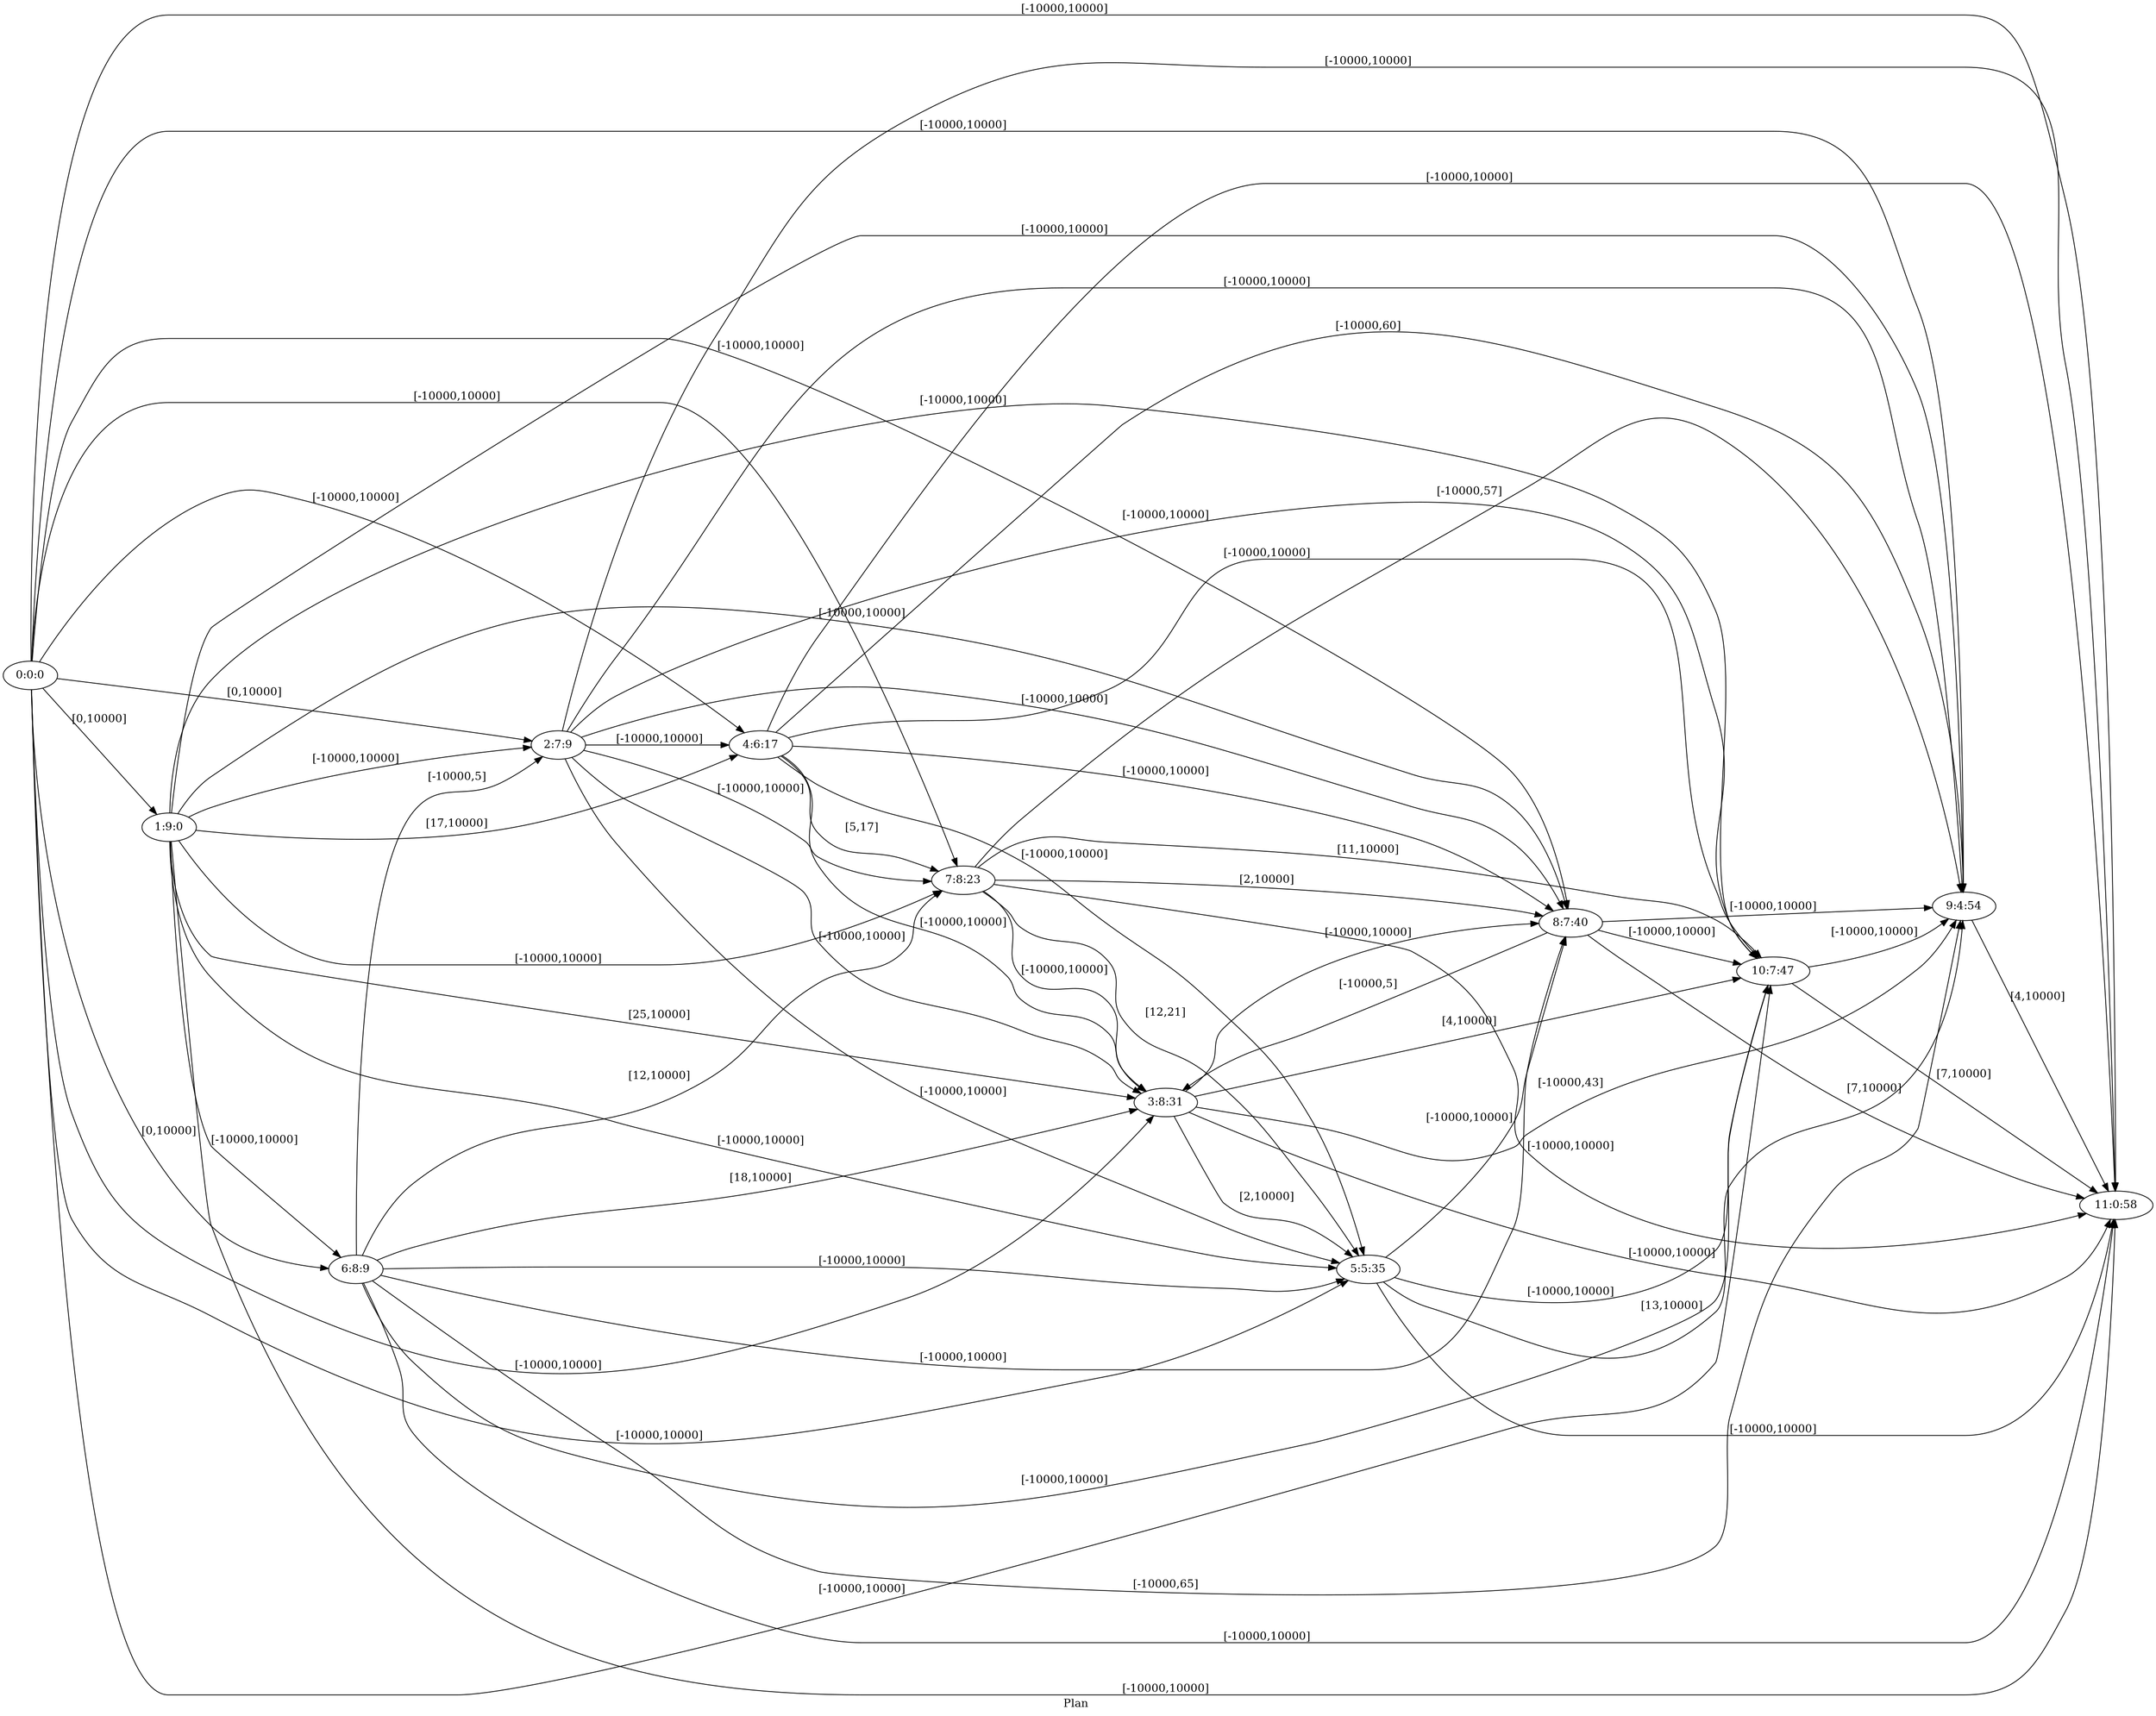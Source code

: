 digraph G {
 rankdir = LR;
 nodesep = .45; 
 size = 30;
label="Plan ";
 fldt = 0.459207;
"0:0:0"->"1:9:0"[ label = "[0,10000]"];
"0:0:0"->"2:7:9"[ label = "[0,10000]"];
"0:0:0"->"3:8:31"[ label = "[-10000,10000]"];
"0:0:0"->"4:6:17"[ label = "[-10000,10000]"];
"0:0:0"->"5:5:35"[ label = "[-10000,10000]"];
"0:0:0"->"6:8:9"[ label = "[0,10000]"];
"0:0:0"->"7:8:23"[ label = "[-10000,10000]"];
"0:0:0"->"8:7:40"[ label = "[-10000,10000]"];
"0:0:0"->"9:4:54"[ label = "[-10000,10000]"];
"0:0:0"->"10:7:47"[ label = "[-10000,10000]"];
"0:0:0"->"11:0:58"[ label = "[-10000,10000]"];
"1:9:0"->"2:7:9"[ label = "[-10000,10000]"];
"1:9:0"->"3:8:31"[ label = "[25,10000]"];
"1:9:0"->"4:6:17"[ label = "[17,10000]"];
"1:9:0"->"5:5:35"[ label = "[-10000,10000]"];
"1:9:0"->"6:8:9"[ label = "[-10000,10000]"];
"1:9:0"->"7:8:23"[ label = "[-10000,10000]"];
"1:9:0"->"8:7:40"[ label = "[-10000,10000]"];
"1:9:0"->"9:4:54"[ label = "[-10000,10000]"];
"1:9:0"->"10:7:47"[ label = "[-10000,10000]"];
"1:9:0"->"11:0:58"[ label = "[-10000,10000]"];
"2:7:9"->"3:8:31"[ label = "[-10000,10000]"];
"2:7:9"->"4:6:17"[ label = "[-10000,10000]"];
"2:7:9"->"5:5:35"[ label = "[-10000,10000]"];
"2:7:9"->"7:8:23"[ label = "[-10000,10000]"];
"2:7:9"->"8:7:40"[ label = "[-10000,10000]"];
"2:7:9"->"9:4:54"[ label = "[-10000,10000]"];
"2:7:9"->"10:7:47"[ label = "[-10000,10000]"];
"2:7:9"->"11:0:58"[ label = "[-10000,10000]"];
"3:8:31"->"5:5:35"[ label = "[2,10000]"];
"3:8:31"->"8:7:40"[ label = "[-10000,10000]"];
"3:8:31"->"9:4:54"[ label = "[-10000,43]"];
"3:8:31"->"10:7:47"[ label = "[4,10000]"];
"3:8:31"->"11:0:58"[ label = "[-10000,10000]"];
"4:6:17"->"3:8:31"[ label = "[-10000,10000]"];
"4:6:17"->"5:5:35"[ label = "[-10000,10000]"];
"4:6:17"->"7:8:23"[ label = "[5,17]"];
"4:6:17"->"8:7:40"[ label = "[-10000,10000]"];
"4:6:17"->"9:4:54"[ label = "[-10000,60]"];
"4:6:17"->"10:7:47"[ label = "[-10000,10000]"];
"4:6:17"->"11:0:58"[ label = "[-10000,10000]"];
"5:5:35"->"8:7:40"[ label = "[-10000,10000]"];
"5:5:35"->"9:4:54"[ label = "[13,10000]"];
"5:5:35"->"10:7:47"[ label = "[-10000,10000]"];
"5:5:35"->"11:0:58"[ label = "[-10000,10000]"];
"6:8:9"->"2:7:9"[ label = "[-10000,5]"];
"6:8:9"->"3:8:31"[ label = "[18,10000]"];
"6:8:9"->"5:5:35"[ label = "[-10000,10000]"];
"6:8:9"->"7:8:23"[ label = "[12,10000]"];
"6:8:9"->"8:7:40"[ label = "[-10000,10000]"];
"6:8:9"->"9:4:54"[ label = "[-10000,65]"];
"6:8:9"->"10:7:47"[ label = "[-10000,10000]"];
"6:8:9"->"11:0:58"[ label = "[-10000,10000]"];
"7:8:23"->"3:8:31"[ label = "[-10000,10000]"];
"7:8:23"->"5:5:35"[ label = "[12,21]"];
"7:8:23"->"8:7:40"[ label = "[2,10000]"];
"7:8:23"->"9:4:54"[ label = "[-10000,57]"];
"7:8:23"->"10:7:47"[ label = "[11,10000]"];
"7:8:23"->"11:0:58"[ label = "[-10000,10000]"];
"8:7:40"->"3:8:31"[ label = "[-10000,5]"];
"8:7:40"->"9:4:54"[ label = "[-10000,10000]"];
"8:7:40"->"10:7:47"[ label = "[-10000,10000]"];
"8:7:40"->"11:0:58"[ label = "[7,10000]"];
"9:4:54"->"11:0:58"[ label = "[4,10000]"];
"10:7:47"->"9:4:54"[ label = "[-10000,10000]"];
"10:7:47"->"11:0:58"[ label = "[7,10000]"];
}
